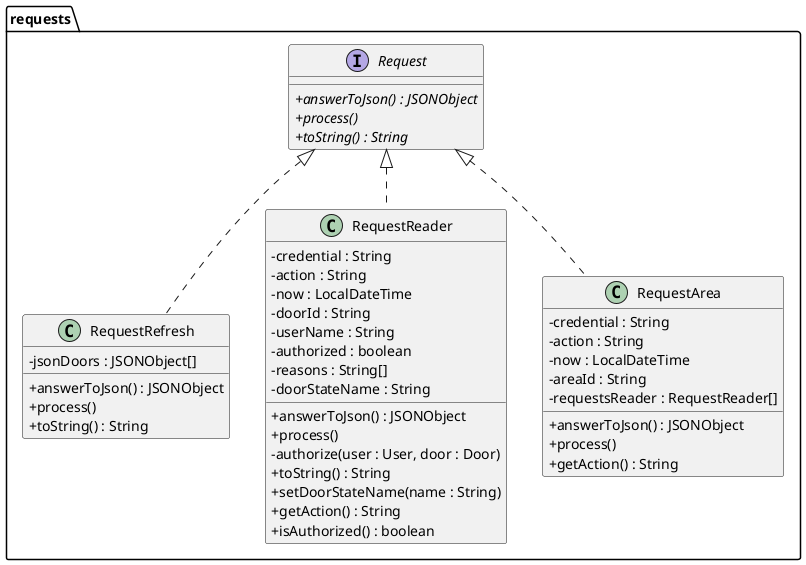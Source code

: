 @startuml
'https://plantuml.com/class-diagram
skinparam classAttributeIconSize 0

package requests {
    interface Request {
    + {abstract} answerToJson() : JSONObject
    + {abstract} process()
    + {abstract} toString() : String
    }

    class RequestRefresh implements Request {
    - jsonDoors : JSONObject[]
    + answerToJson() : JSONObject
    + process()
    + toString() : String
    }

    class RequestReader implements Request {
    - credential : String
    - action : String
    - now : LocalDateTime
    - doorId : String
    - userName : String
    - authorized : boolean
    - reasons : String[]
    - doorStateName : String
    + answerToJson() : JSONObject
    + process()
    - authorize(user : User, door : Door)
    + toString() : String
    + setDoorStateName(name : String)
    + getAction() : String
    + isAuthorized() : boolean
    }

    class RequestArea implements Request {
    - credential : String
    - action : String
    - now : LocalDateTime
    - areaId : String
    - requestsReader : RequestReader[]
    + answerToJson() : JSONObject
    + process()
    + getAction() : String
    }
}


@enduml